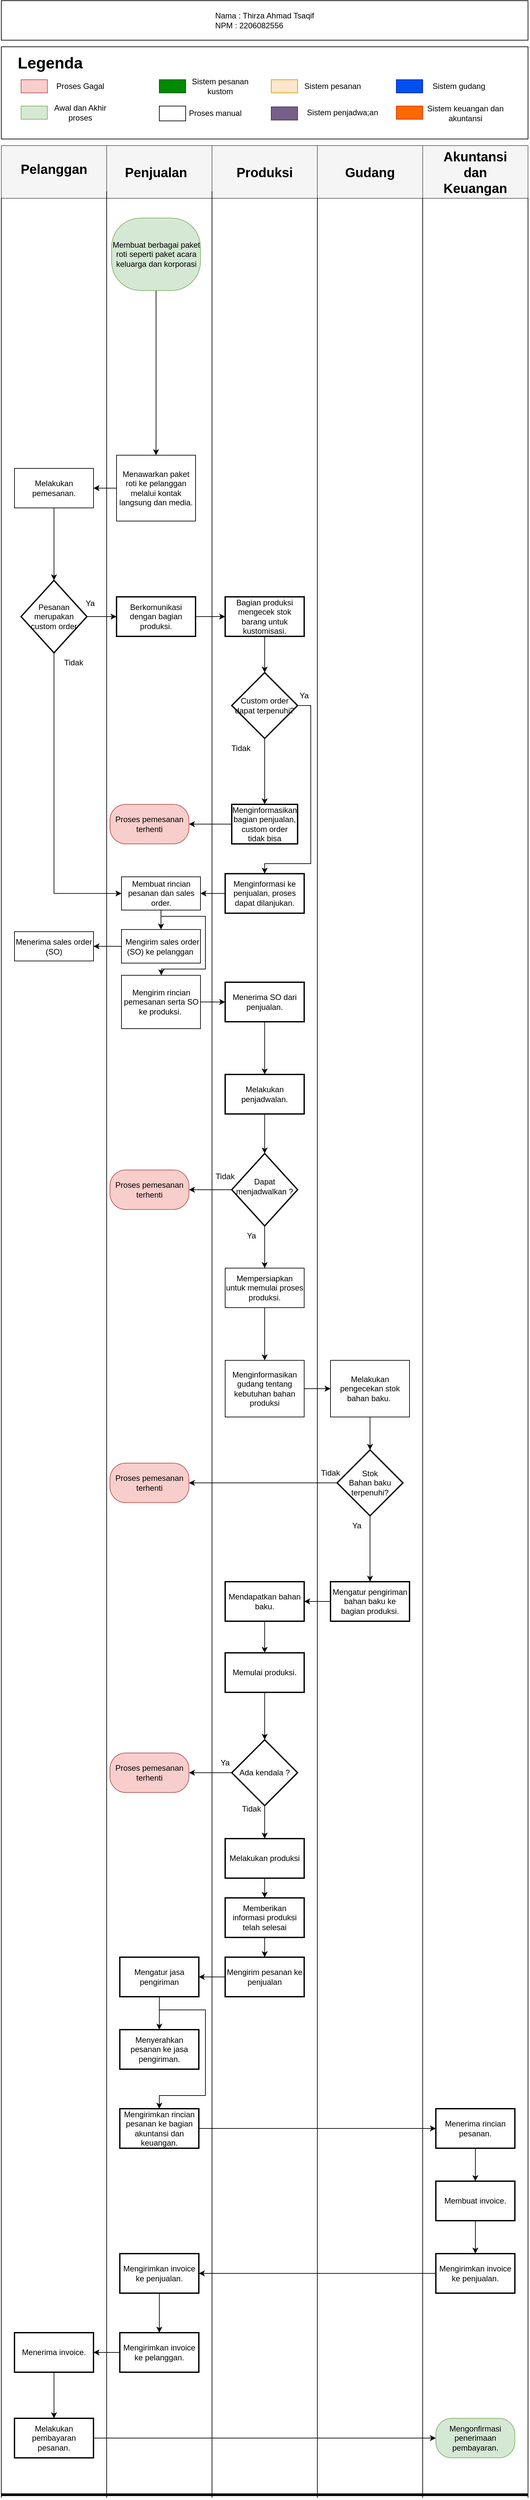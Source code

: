 <mxfile version="23.1.4" type="github">
  <diagram name="Page-1" id="GLsYwR4bpoCbrgy6YhnN">
    <mxGraphModel dx="880" dy="1603" grid="1" gridSize="10" guides="1" tooltips="1" connect="1" arrows="1" fold="1" page="1" pageScale="1" pageWidth="827" pageHeight="1169" math="0" shadow="0">
      <root>
        <mxCell id="0" />
        <mxCell id="1" parent="0" />
        <mxCell id="YVFMAMZDy8oQ01eAMkrq-2" value="" style="shape=table;startSize=0;container=1;collapsible=0;childLayout=tableLayout;fontSize=16;movable=1;resizable=1;rotatable=1;deletable=1;editable=1;locked=0;connectable=1;fillColor=#f5f5f5;strokeColor=#666666;fontColor=#333333;" parent="1" vertex="1">
          <mxGeometry x="20" y="50" width="800" height="80" as="geometry" />
        </mxCell>
        <mxCell id="YVFMAMZDy8oQ01eAMkrq-3" value="" style="shape=tableRow;horizontal=0;startSize=0;swimlaneHead=0;swimlaneBody=0;strokeColor=inherit;top=0;left=0;bottom=0;right=0;collapsible=0;dropTarget=0;fillColor=none;points=[[0,0.5],[1,0.5]];portConstraint=eastwest;fontSize=16;" parent="YVFMAMZDy8oQ01eAMkrq-2" vertex="1">
          <mxGeometry width="800" height="80" as="geometry" />
        </mxCell>
        <mxCell id="YVFMAMZDy8oQ01eAMkrq-4" value="" style="shape=partialRectangle;html=1;whiteSpace=wrap;connectable=0;strokeColor=inherit;overflow=hidden;fillColor=none;top=0;left=0;bottom=0;right=0;pointerEvents=1;fontSize=16;" parent="YVFMAMZDy8oQ01eAMkrq-3" vertex="1">
          <mxGeometry width="160" height="80" as="geometry">
            <mxRectangle width="160" height="80" as="alternateBounds" />
          </mxGeometry>
        </mxCell>
        <mxCell id="YVFMAMZDy8oQ01eAMkrq-5" value="" style="shape=partialRectangle;html=1;whiteSpace=wrap;connectable=0;strokeColor=inherit;overflow=hidden;fillColor=none;top=0;left=0;bottom=0;right=0;pointerEvents=1;fontSize=16;" parent="YVFMAMZDy8oQ01eAMkrq-3" vertex="1">
          <mxGeometry x="160" width="160" height="80" as="geometry">
            <mxRectangle width="160" height="80" as="alternateBounds" />
          </mxGeometry>
        </mxCell>
        <mxCell id="YVFMAMZDy8oQ01eAMkrq-6" value="" style="shape=partialRectangle;html=1;whiteSpace=wrap;connectable=0;strokeColor=inherit;overflow=hidden;fillColor=none;top=0;left=0;bottom=0;right=0;pointerEvents=1;fontSize=16;" parent="YVFMAMZDy8oQ01eAMkrq-3" vertex="1">
          <mxGeometry x="320" width="160" height="80" as="geometry">
            <mxRectangle width="160" height="80" as="alternateBounds" />
          </mxGeometry>
        </mxCell>
        <mxCell id="YVFMAMZDy8oQ01eAMkrq-19" style="shape=partialRectangle;html=1;whiteSpace=wrap;connectable=0;strokeColor=inherit;overflow=hidden;fillColor=none;top=0;left=0;bottom=0;right=0;pointerEvents=1;fontSize=16;" parent="YVFMAMZDy8oQ01eAMkrq-3" vertex="1">
          <mxGeometry x="480" width="160" height="80" as="geometry">
            <mxRectangle width="160" height="80" as="alternateBounds" />
          </mxGeometry>
        </mxCell>
        <mxCell id="YVFMAMZDy8oQ01eAMkrq-28" style="shape=partialRectangle;html=1;whiteSpace=wrap;connectable=0;strokeColor=inherit;overflow=hidden;fillColor=none;top=0;left=0;bottom=0;right=0;pointerEvents=1;fontSize=16;" parent="YVFMAMZDy8oQ01eAMkrq-3" vertex="1">
          <mxGeometry x="640" width="160" height="80" as="geometry">
            <mxRectangle width="160" height="80" as="alternateBounds" />
          </mxGeometry>
        </mxCell>
        <mxCell id="YVFMAMZDy8oQ01eAMkrq-30" value="" style="shape=partialRectangle;whiteSpace=wrap;html=1;bottom=0;top=0;fillColor=none;movable=1;resizable=1;rotatable=1;deletable=1;editable=1;locked=0;connectable=1;" parent="1" vertex="1">
          <mxGeometry x="20" y="130" width="160" height="3490" as="geometry" />
        </mxCell>
        <mxCell id="YVFMAMZDy8oQ01eAMkrq-31" value="" style="shape=partialRectangle;whiteSpace=wrap;html=1;bottom=0;top=0;fillColor=none;movable=1;resizable=1;rotatable=1;deletable=1;editable=1;locked=0;connectable=1;" parent="1" vertex="1">
          <mxGeometry x="180" y="120" width="160" height="3500" as="geometry" />
        </mxCell>
        <mxCell id="YVFMAMZDy8oQ01eAMkrq-33" value="" style="shape=partialRectangle;whiteSpace=wrap;html=1;bottom=0;top=0;fillColor=none;movable=1;resizable=1;rotatable=1;deletable=1;editable=1;locked=0;connectable=1;" parent="1" vertex="1">
          <mxGeometry x="500" y="130" width="160" height="3490" as="geometry" />
        </mxCell>
        <mxCell id="YVFMAMZDy8oQ01eAMkrq-34" value="" style="shape=partialRectangle;whiteSpace=wrap;html=1;bottom=0;top=0;fillColor=none;movable=1;resizable=1;rotatable=1;deletable=1;editable=1;locked=0;connectable=1;" parent="1" vertex="1">
          <mxGeometry x="660" y="130" width="160" height="3490" as="geometry" />
        </mxCell>
        <mxCell id="YVFMAMZDy8oQ01eAMkrq-35" value="Pelanggan" style="text;html=1;strokeColor=none;fillColor=none;align=center;verticalAlign=middle;whiteSpace=wrap;rounded=0;fontStyle=1;fontSize=20;" parent="1" vertex="1">
          <mxGeometry x="70" y="70" width="60" height="30" as="geometry" />
        </mxCell>
        <mxCell id="YVFMAMZDy8oQ01eAMkrq-36" value="Penjualan" style="text;html=1;strokeColor=none;fillColor=none;align=center;verticalAlign=middle;whiteSpace=wrap;rounded=0;fontStyle=1;fontSize=20;" parent="1" vertex="1">
          <mxGeometry x="225" y="75" width="60" height="30" as="geometry" />
        </mxCell>
        <mxCell id="YVFMAMZDy8oQ01eAMkrq-37" value="Produksi" style="text;html=1;strokeColor=none;fillColor=none;align=center;verticalAlign=middle;whiteSpace=wrap;rounded=0;fontStyle=1;fontSize=20;" parent="1" vertex="1">
          <mxGeometry x="390" y="75" width="60" height="30" as="geometry" />
        </mxCell>
        <mxCell id="YVFMAMZDy8oQ01eAMkrq-38" value="Gudang" style="text;html=1;strokeColor=none;fillColor=none;align=center;verticalAlign=middle;whiteSpace=wrap;rounded=0;fontStyle=1;fontSize=20;" parent="1" vertex="1">
          <mxGeometry x="550" y="75" width="60" height="30" as="geometry" />
        </mxCell>
        <mxCell id="YVFMAMZDy8oQ01eAMkrq-39" value="&lt;font style=&quot;font-size: 20px;&quot;&gt;Akuntansi dan Keuangan&lt;/font&gt;" style="text;html=1;strokeColor=none;fillColor=none;align=center;verticalAlign=middle;whiteSpace=wrap;rounded=0;fontStyle=1" parent="1" vertex="1">
          <mxGeometry x="710" y="75" width="60" height="30" as="geometry" />
        </mxCell>
        <mxCell id="YVFMAMZDy8oQ01eAMkrq-42" value="" style="edgeStyle=orthogonalEdgeStyle;rounded=0;orthogonalLoop=1;jettySize=auto;html=1;" parent="1" source="YVFMAMZDy8oQ01eAMkrq-40" target="YVFMAMZDy8oQ01eAMkrq-41" edge="1">
          <mxGeometry relative="1" as="geometry" />
        </mxCell>
        <mxCell id="YVFMAMZDy8oQ01eAMkrq-40" value="Membuat berbagai paket roti seperti paket acara keluarga dan korporasi" style="rounded=1;whiteSpace=wrap;html=1;arcSize=40;fillColor=#d5e8d4;strokeColor=#82b366;" parent="1" vertex="1">
          <mxGeometry x="187.5" y="160" width="135" height="110" as="geometry" />
        </mxCell>
        <mxCell id="pDV7DR5qkf-NcJDgmdp5-5" style="edgeStyle=orthogonalEdgeStyle;rounded=0;orthogonalLoop=1;jettySize=auto;html=1;entryX=1;entryY=0.5;entryDx=0;entryDy=0;" parent="1" source="YVFMAMZDy8oQ01eAMkrq-41" target="YVFMAMZDy8oQ01eAMkrq-151" edge="1">
          <mxGeometry relative="1" as="geometry" />
        </mxCell>
        <mxCell id="YVFMAMZDy8oQ01eAMkrq-41" value="Menawarkan paket roti ke pelanggan melalui kontak langsung dan media." style="rounded=0;whiteSpace=wrap;html=1;" parent="1" vertex="1">
          <mxGeometry x="195" y="520" width="120" height="100" as="geometry" />
        </mxCell>
        <mxCell id="YVFMAMZDy8oQ01eAMkrq-158" style="edgeStyle=orthogonalEdgeStyle;rounded=0;orthogonalLoop=1;jettySize=auto;html=1;entryX=0;entryY=0.5;entryDx=0;entryDy=0;" parent="1" source="YVFMAMZDy8oQ01eAMkrq-46" target="YVFMAMZDy8oQ01eAMkrq-48" edge="1">
          <mxGeometry relative="1" as="geometry" />
        </mxCell>
        <mxCell id="pDV7DR5qkf-NcJDgmdp5-12" style="edgeStyle=orthogonalEdgeStyle;rounded=0;orthogonalLoop=1;jettySize=auto;html=1;entryX=0;entryY=0.5;entryDx=0;entryDy=0;" parent="1" source="YVFMAMZDy8oQ01eAMkrq-46" target="pDV7DR5qkf-NcJDgmdp5-11" edge="1">
          <mxGeometry relative="1" as="geometry">
            <Array as="points">
              <mxPoint x="100" y="1185" />
            </Array>
          </mxGeometry>
        </mxCell>
        <mxCell id="YVFMAMZDy8oQ01eAMkrq-46" value="Pesanan merupakan custom order" style="strokeWidth=2;html=1;shape=mxgraph.flowchart.decision;whiteSpace=wrap;gradientDirection=west;" parent="1" vertex="1">
          <mxGeometry x="50" y="710" width="100" height="110" as="geometry" />
        </mxCell>
        <mxCell id="YVFMAMZDy8oQ01eAMkrq-55" style="edgeStyle=orthogonalEdgeStyle;rounded=0;orthogonalLoop=1;jettySize=auto;html=1;" parent="1" source="YVFMAMZDy8oQ01eAMkrq-48" target="YVFMAMZDy8oQ01eAMkrq-53" edge="1">
          <mxGeometry relative="1" as="geometry" />
        </mxCell>
        <mxCell id="YVFMAMZDy8oQ01eAMkrq-48" value="Berkomunikasi dengan bagian produksi." style="whiteSpace=wrap;html=1;strokeWidth=2;" parent="1" vertex="1">
          <mxGeometry x="195" y="735" width="120" height="60" as="geometry" />
        </mxCell>
        <mxCell id="YVFMAMZDy8oQ01eAMkrq-50" value="Ya" style="text;html=1;strokeColor=none;fillColor=none;align=center;verticalAlign=middle;whiteSpace=wrap;rounded=0;" parent="1" vertex="1">
          <mxGeometry x="125" y="730" width="60" height="30" as="geometry" />
        </mxCell>
        <mxCell id="YVFMAMZDy8oQ01eAMkrq-51" value="Tidak" style="text;html=1;strokeColor=none;fillColor=none;align=center;verticalAlign=middle;whiteSpace=wrap;rounded=0;" parent="1" vertex="1">
          <mxGeometry x="100" y="820" width="60" height="30" as="geometry" />
        </mxCell>
        <mxCell id="YVFMAMZDy8oQ01eAMkrq-58" value="" style="edgeStyle=orthogonalEdgeStyle;rounded=0;orthogonalLoop=1;jettySize=auto;html=1;" parent="1" source="YVFMAMZDy8oQ01eAMkrq-53" target="YVFMAMZDy8oQ01eAMkrq-57" edge="1">
          <mxGeometry relative="1" as="geometry" />
        </mxCell>
        <mxCell id="YVFMAMZDy8oQ01eAMkrq-53" value="Bagian produksi mengecek stok barang untuk kustomisasi." style="whiteSpace=wrap;html=1;strokeWidth=2;" parent="1" vertex="1">
          <mxGeometry x="360" y="735" width="120" height="60" as="geometry" />
        </mxCell>
        <mxCell id="YVFMAMZDy8oQ01eAMkrq-56" style="edgeStyle=orthogonalEdgeStyle;rounded=0;orthogonalLoop=1;jettySize=auto;html=1;exitX=0.5;exitY=1;exitDx=0;exitDy=0;" parent="1" source="YVFMAMZDy8oQ01eAMkrq-53" target="YVFMAMZDy8oQ01eAMkrq-53" edge="1">
          <mxGeometry relative="1" as="geometry" />
        </mxCell>
        <mxCell id="YVFMAMZDy8oQ01eAMkrq-65" value="" style="edgeStyle=orthogonalEdgeStyle;rounded=0;orthogonalLoop=1;jettySize=auto;html=1;" parent="1" source="YVFMAMZDy8oQ01eAMkrq-57" target="YVFMAMZDy8oQ01eAMkrq-64" edge="1">
          <mxGeometry relative="1" as="geometry" />
        </mxCell>
        <mxCell id="YVFMAMZDy8oQ01eAMkrq-71" style="edgeStyle=orthogonalEdgeStyle;rounded=0;orthogonalLoop=1;jettySize=auto;html=1;entryX=0.5;entryY=0;entryDx=0;entryDy=0;" parent="1" source="YVFMAMZDy8oQ01eAMkrq-57" target="YVFMAMZDy8oQ01eAMkrq-70" edge="1">
          <mxGeometry relative="1" as="geometry">
            <Array as="points">
              <mxPoint x="490" y="900" />
              <mxPoint x="490" y="1140" />
              <mxPoint x="420" y="1140" />
            </Array>
          </mxGeometry>
        </mxCell>
        <mxCell id="YVFMAMZDy8oQ01eAMkrq-57" value="Custom order dapat terpenuhi?" style="strokeWidth=2;html=1;shape=mxgraph.flowchart.decision;whiteSpace=wrap;" parent="1" vertex="1">
          <mxGeometry x="370" y="850" width="100" height="100" as="geometry" />
        </mxCell>
        <mxCell id="YVFMAMZDy8oQ01eAMkrq-61" value="Tidak" style="text;html=1;strokeColor=none;fillColor=none;align=center;verticalAlign=middle;whiteSpace=wrap;rounded=0;" parent="1" vertex="1">
          <mxGeometry x="354" y="950" width="60" height="30" as="geometry" />
        </mxCell>
        <mxCell id="YVFMAMZDy8oQ01eAMkrq-62" value="Proses pemesanan terhenti" style="rounded=1;whiteSpace=wrap;html=1;arcSize=40;fillColor=#f8cecc;strokeColor=#b85450;" parent="1" vertex="1">
          <mxGeometry x="185" y="1050" width="120" height="60" as="geometry" />
        </mxCell>
        <mxCell id="YVFMAMZDy8oQ01eAMkrq-66" value="" style="edgeStyle=orthogonalEdgeStyle;rounded=0;orthogonalLoop=1;jettySize=auto;html=1;" parent="1" source="YVFMAMZDy8oQ01eAMkrq-64" target="YVFMAMZDy8oQ01eAMkrq-62" edge="1">
          <mxGeometry relative="1" as="geometry" />
        </mxCell>
        <mxCell id="YVFMAMZDy8oQ01eAMkrq-64" value="Menginformasikan bagian penjualan, custom order tidak bisa" style="whiteSpace=wrap;html=1;strokeWidth=2;" parent="1" vertex="1">
          <mxGeometry x="370" y="1050" width="100" height="60" as="geometry" />
        </mxCell>
        <mxCell id="pDV7DR5qkf-NcJDgmdp5-15" style="edgeStyle=orthogonalEdgeStyle;rounded=0;orthogonalLoop=1;jettySize=auto;html=1;entryX=1;entryY=0.5;entryDx=0;entryDy=0;" parent="1" source="YVFMAMZDy8oQ01eAMkrq-70" target="pDV7DR5qkf-NcJDgmdp5-11" edge="1">
          <mxGeometry relative="1" as="geometry" />
        </mxCell>
        <mxCell id="YVFMAMZDy8oQ01eAMkrq-70" value="Menginformasi ke penjualan, proses dapat dilanjukan." style="whiteSpace=wrap;html=1;strokeWidth=2;" parent="1" vertex="1">
          <mxGeometry x="360" y="1155.25" width="120" height="60" as="geometry" />
        </mxCell>
        <mxCell id="YVFMAMZDy8oQ01eAMkrq-72" value="Ya" style="text;html=1;strokeColor=none;fillColor=none;align=center;verticalAlign=middle;whiteSpace=wrap;rounded=0;" parent="1" vertex="1">
          <mxGeometry x="450" y="870" width="60" height="30" as="geometry" />
        </mxCell>
        <mxCell id="pDV7DR5qkf-NcJDgmdp5-21" style="edgeStyle=orthogonalEdgeStyle;rounded=0;orthogonalLoop=1;jettySize=auto;html=1;entryX=1;entryY=0.5;entryDx=0;entryDy=0;" parent="1" source="YVFMAMZDy8oQ01eAMkrq-73" target="pDV7DR5qkf-NcJDgmdp5-20" edge="1">
          <mxGeometry relative="1" as="geometry" />
        </mxCell>
        <mxCell id="YVFMAMZDy8oQ01eAMkrq-73" value="&amp;nbsp;Mengirim sales order (SO) ke pelanggan&amp;nbsp;" style="rounded=0;whiteSpace=wrap;html=1;" parent="1" vertex="1">
          <mxGeometry x="202.5" y="1240" width="120" height="51" as="geometry" />
        </mxCell>
        <mxCell id="YVFMAMZDy8oQ01eAMkrq-89" value="" style="edgeStyle=orthogonalEdgeStyle;rounded=0;orthogonalLoop=1;jettySize=auto;html=1;" parent="1" source="YVFMAMZDy8oQ01eAMkrq-86" target="YVFMAMZDy8oQ01eAMkrq-88" edge="1">
          <mxGeometry relative="1" as="geometry" />
        </mxCell>
        <mxCell id="YVFMAMZDy8oQ01eAMkrq-86" value="Menerima SO dari penjualan." style="whiteSpace=wrap;html=1;strokeWidth=2;" parent="1" vertex="1">
          <mxGeometry x="360" y="1320" width="120" height="60" as="geometry" />
        </mxCell>
        <mxCell id="YVFMAMZDy8oQ01eAMkrq-91" value="" style="edgeStyle=orthogonalEdgeStyle;rounded=0;orthogonalLoop=1;jettySize=auto;html=1;" parent="1" source="YVFMAMZDy8oQ01eAMkrq-88" target="YVFMAMZDy8oQ01eAMkrq-90" edge="1">
          <mxGeometry relative="1" as="geometry" />
        </mxCell>
        <mxCell id="YVFMAMZDy8oQ01eAMkrq-88" value="Melakukan penjadwalan." style="whiteSpace=wrap;html=1;strokeWidth=2;" parent="1" vertex="1">
          <mxGeometry x="360" y="1460" width="120" height="60" as="geometry" />
        </mxCell>
        <mxCell id="YVFMAMZDy8oQ01eAMkrq-94" value="" style="edgeStyle=orthogonalEdgeStyle;rounded=0;orthogonalLoop=1;jettySize=auto;html=1;" parent="1" source="YVFMAMZDy8oQ01eAMkrq-90" target="YVFMAMZDy8oQ01eAMkrq-93" edge="1">
          <mxGeometry relative="1" as="geometry" />
        </mxCell>
        <mxCell id="YVFMAMZDy8oQ01eAMkrq-97" value="" style="edgeStyle=orthogonalEdgeStyle;rounded=0;orthogonalLoop=1;jettySize=auto;html=1;" parent="1" source="YVFMAMZDy8oQ01eAMkrq-90" target="YVFMAMZDy8oQ01eAMkrq-96" edge="1">
          <mxGeometry relative="1" as="geometry" />
        </mxCell>
        <mxCell id="YVFMAMZDy8oQ01eAMkrq-90" value="Dapat menjadwalkan ?" style="strokeWidth=2;html=1;shape=mxgraph.flowchart.decision;whiteSpace=wrap;spacingBottom=11;" parent="1" vertex="1">
          <mxGeometry x="370" y="1580" width="100" height="110" as="geometry" />
        </mxCell>
        <mxCell id="YVFMAMZDy8oQ01eAMkrq-93" value="Proses pemesanan terhenti" style="rounded=1;whiteSpace=wrap;html=1;arcSize=40;fillColor=#f8cecc;strokeColor=#b85450;" parent="1" vertex="1">
          <mxGeometry x="185" y="1605" width="120" height="60" as="geometry" />
        </mxCell>
        <mxCell id="YVFMAMZDy8oQ01eAMkrq-95" value="Tidak" style="text;html=1;strokeColor=none;fillColor=none;align=center;verticalAlign=middle;whiteSpace=wrap;rounded=0;" parent="1" vertex="1">
          <mxGeometry x="330" y="1600" width="60" height="30" as="geometry" />
        </mxCell>
        <mxCell id="YVFMAMZDy8oQ01eAMkrq-101" value="" style="edgeStyle=orthogonalEdgeStyle;rounded=0;orthogonalLoop=1;jettySize=auto;html=1;" parent="1" source="YVFMAMZDy8oQ01eAMkrq-96" target="YVFMAMZDy8oQ01eAMkrq-100" edge="1">
          <mxGeometry relative="1" as="geometry" />
        </mxCell>
        <mxCell id="YVFMAMZDy8oQ01eAMkrq-96" value="Mempersiapkan untuk memulai proses produksi." style="rounded=0;whiteSpace=wrap;html=1;" parent="1" vertex="1">
          <mxGeometry x="360" y="1754" width="120" height="60" as="geometry" />
        </mxCell>
        <mxCell id="YVFMAMZDy8oQ01eAMkrq-98" value="Ya" style="text;html=1;strokeColor=none;fillColor=none;align=center;verticalAlign=middle;whiteSpace=wrap;rounded=0;" parent="1" vertex="1">
          <mxGeometry x="370" y="1690" width="60" height="30" as="geometry" />
        </mxCell>
        <mxCell id="YVFMAMZDy8oQ01eAMkrq-105" value="" style="edgeStyle=orthogonalEdgeStyle;rounded=0;orthogonalLoop=1;jettySize=auto;html=1;" parent="1" source="YVFMAMZDy8oQ01eAMkrq-100" target="YVFMAMZDy8oQ01eAMkrq-102" edge="1">
          <mxGeometry relative="1" as="geometry" />
        </mxCell>
        <mxCell id="YVFMAMZDy8oQ01eAMkrq-100" value="Menginformasikan gudang tentang kebutuhan bahan produksi" style="rounded=0;whiteSpace=wrap;html=1;" parent="1" vertex="1">
          <mxGeometry x="360" y="1894" width="120" height="86" as="geometry" />
        </mxCell>
        <mxCell id="YVFMAMZDy8oQ01eAMkrq-104" value="" style="edgeStyle=orthogonalEdgeStyle;rounded=0;orthogonalLoop=1;jettySize=auto;html=1;" parent="1" source="YVFMAMZDy8oQ01eAMkrq-102" target="YVFMAMZDy8oQ01eAMkrq-103" edge="1">
          <mxGeometry relative="1" as="geometry" />
        </mxCell>
        <mxCell id="YVFMAMZDy8oQ01eAMkrq-102" value="Melakukan pengecekan stok bahan baku.&amp;nbsp;" style="rounded=0;whiteSpace=wrap;html=1;" parent="1" vertex="1">
          <mxGeometry x="520" y="1894" width="120" height="86" as="geometry" />
        </mxCell>
        <mxCell id="YVFMAMZDy8oQ01eAMkrq-107" style="edgeStyle=orthogonalEdgeStyle;rounded=0;orthogonalLoop=1;jettySize=auto;html=1;" parent="1" source="YVFMAMZDy8oQ01eAMkrq-103" target="YVFMAMZDy8oQ01eAMkrq-106" edge="1">
          <mxGeometry relative="1" as="geometry" />
        </mxCell>
        <mxCell id="YVFMAMZDy8oQ01eAMkrq-111" value="" style="edgeStyle=orthogonalEdgeStyle;rounded=0;orthogonalLoop=1;jettySize=auto;html=1;" parent="1" source="YVFMAMZDy8oQ01eAMkrq-103" target="YVFMAMZDy8oQ01eAMkrq-110" edge="1">
          <mxGeometry relative="1" as="geometry" />
        </mxCell>
        <mxCell id="YVFMAMZDy8oQ01eAMkrq-103" value="Stok &lt;br&gt;Bahan baku terpenuhi?" style="strokeWidth=2;html=1;shape=mxgraph.flowchart.decision;whiteSpace=wrap;" parent="1" vertex="1">
          <mxGeometry x="530" y="2030" width="100" height="100" as="geometry" />
        </mxCell>
        <mxCell id="YVFMAMZDy8oQ01eAMkrq-106" value="Proses pemesanan terhenti" style="rounded=1;whiteSpace=wrap;html=1;arcSize=40;fillColor=#f8cecc;strokeColor=#b85450;" parent="1" vertex="1">
          <mxGeometry x="185" y="2050" width="120" height="60" as="geometry" />
        </mxCell>
        <mxCell id="YVFMAMZDy8oQ01eAMkrq-108" value="Tidak" style="text;html=1;strokeColor=none;fillColor=none;align=center;verticalAlign=middle;whiteSpace=wrap;rounded=0;" parent="1" vertex="1">
          <mxGeometry x="490" y="2050" width="60" height="30" as="geometry" />
        </mxCell>
        <mxCell id="YVFMAMZDy8oQ01eAMkrq-113" value="" style="edgeStyle=orthogonalEdgeStyle;rounded=0;orthogonalLoop=1;jettySize=auto;html=1;" parent="1" source="YVFMAMZDy8oQ01eAMkrq-110" target="YVFMAMZDy8oQ01eAMkrq-112" edge="1">
          <mxGeometry relative="1" as="geometry" />
        </mxCell>
        <mxCell id="YVFMAMZDy8oQ01eAMkrq-110" value="Mengatur pengiriman bahan baku ke bagian produksi." style="whiteSpace=wrap;html=1;strokeWidth=2;" parent="1" vertex="1">
          <mxGeometry x="520" y="2230" width="120" height="60" as="geometry" />
        </mxCell>
        <mxCell id="YVFMAMZDy8oQ01eAMkrq-115" value="" style="edgeStyle=orthogonalEdgeStyle;rounded=0;orthogonalLoop=1;jettySize=auto;html=1;" parent="1" source="YVFMAMZDy8oQ01eAMkrq-112" target="YVFMAMZDy8oQ01eAMkrq-114" edge="1">
          <mxGeometry relative="1" as="geometry" />
        </mxCell>
        <mxCell id="YVFMAMZDy8oQ01eAMkrq-112" value="Mendapatkan bahan baku." style="whiteSpace=wrap;html=1;strokeWidth=2;" parent="1" vertex="1">
          <mxGeometry x="360" y="2230" width="120" height="60" as="geometry" />
        </mxCell>
        <mxCell id="YVFMAMZDy8oQ01eAMkrq-117" value="" style="edgeStyle=orthogonalEdgeStyle;rounded=0;orthogonalLoop=1;jettySize=auto;html=1;" parent="1" source="YVFMAMZDy8oQ01eAMkrq-114" target="YVFMAMZDy8oQ01eAMkrq-116" edge="1">
          <mxGeometry relative="1" as="geometry" />
        </mxCell>
        <mxCell id="YVFMAMZDy8oQ01eAMkrq-114" value="Memulai produksi." style="whiteSpace=wrap;html=1;strokeWidth=2;" parent="1" vertex="1">
          <mxGeometry x="360" y="2338" width="120" height="60" as="geometry" />
        </mxCell>
        <mxCell id="YVFMAMZDy8oQ01eAMkrq-119" style="edgeStyle=orthogonalEdgeStyle;rounded=0;orthogonalLoop=1;jettySize=auto;html=1;entryX=1;entryY=0.5;entryDx=0;entryDy=0;" parent="1" source="YVFMAMZDy8oQ01eAMkrq-116" target="YVFMAMZDy8oQ01eAMkrq-118" edge="1">
          <mxGeometry relative="1" as="geometry" />
        </mxCell>
        <mxCell id="YVFMAMZDy8oQ01eAMkrq-122" value="" style="edgeStyle=orthogonalEdgeStyle;rounded=0;orthogonalLoop=1;jettySize=auto;html=1;" parent="1" source="YVFMAMZDy8oQ01eAMkrq-116" target="YVFMAMZDy8oQ01eAMkrq-121" edge="1">
          <mxGeometry relative="1" as="geometry" />
        </mxCell>
        <mxCell id="YVFMAMZDy8oQ01eAMkrq-116" value="Ada kendala ?" style="strokeWidth=2;html=1;shape=mxgraph.flowchart.decision;whiteSpace=wrap;" parent="1" vertex="1">
          <mxGeometry x="370" y="2470" width="100" height="100" as="geometry" />
        </mxCell>
        <mxCell id="YVFMAMZDy8oQ01eAMkrq-118" value="Proses pemesanan terhenti" style="rounded=1;whiteSpace=wrap;html=1;arcSize=40;fillColor=#f8cecc;strokeColor=#b85450;" parent="1" vertex="1">
          <mxGeometry x="185" y="2490" width="120" height="60" as="geometry" />
        </mxCell>
        <mxCell id="YVFMAMZDy8oQ01eAMkrq-120" value="Ya" style="text;html=1;strokeColor=none;fillColor=none;align=center;verticalAlign=middle;whiteSpace=wrap;rounded=0;" parent="1" vertex="1">
          <mxGeometry x="330" y="2490" width="60" height="30" as="geometry" />
        </mxCell>
        <mxCell id="YVFMAMZDy8oQ01eAMkrq-124" value="" style="edgeStyle=orthogonalEdgeStyle;rounded=0;orthogonalLoop=1;jettySize=auto;html=1;" parent="1" source="YVFMAMZDy8oQ01eAMkrq-121" target="YVFMAMZDy8oQ01eAMkrq-123" edge="1">
          <mxGeometry relative="1" as="geometry" />
        </mxCell>
        <mxCell id="YVFMAMZDy8oQ01eAMkrq-121" value="Melakukan produksi" style="whiteSpace=wrap;html=1;strokeWidth=2;" parent="1" vertex="1">
          <mxGeometry x="360" y="2620" width="120" height="60" as="geometry" />
        </mxCell>
        <mxCell id="pDV7DR5qkf-NcJDgmdp5-23" style="edgeStyle=orthogonalEdgeStyle;rounded=0;orthogonalLoop=1;jettySize=auto;html=1;entryX=0.5;entryY=0;entryDx=0;entryDy=0;" parent="1" source="YVFMAMZDy8oQ01eAMkrq-123" target="pDV7DR5qkf-NcJDgmdp5-22" edge="1">
          <mxGeometry relative="1" as="geometry" />
        </mxCell>
        <mxCell id="YVFMAMZDy8oQ01eAMkrq-123" value="Memberikan informasi produksi telah selesai" style="whiteSpace=wrap;html=1;strokeWidth=2;" parent="1" vertex="1">
          <mxGeometry x="360" y="2710" width="120" height="60" as="geometry" />
        </mxCell>
        <mxCell id="YVFMAMZDy8oQ01eAMkrq-130" value="" style="edgeStyle=orthogonalEdgeStyle;rounded=0;orthogonalLoop=1;jettySize=auto;html=1;" parent="1" source="YVFMAMZDy8oQ01eAMkrq-127" target="YVFMAMZDy8oQ01eAMkrq-129" edge="1">
          <mxGeometry relative="1" as="geometry" />
        </mxCell>
        <mxCell id="YVFMAMZDy8oQ01eAMkrq-133" style="edgeStyle=orthogonalEdgeStyle;rounded=0;orthogonalLoop=1;jettySize=auto;html=1;entryX=0.5;entryY=0;entryDx=0;entryDy=0;" parent="1" source="YVFMAMZDy8oQ01eAMkrq-127" target="YVFMAMZDy8oQ01eAMkrq-132" edge="1">
          <mxGeometry relative="1" as="geometry">
            <Array as="points">
              <mxPoint x="260" y="2880" />
              <mxPoint x="330" y="2880" />
              <mxPoint x="330" y="3010" />
              <mxPoint x="260" y="3010" />
            </Array>
          </mxGeometry>
        </mxCell>
        <mxCell id="YVFMAMZDy8oQ01eAMkrq-127" value="Mengatur jasa pengiriman" style="whiteSpace=wrap;html=1;strokeWidth=2;" parent="1" vertex="1">
          <mxGeometry x="200" y="2800" width="120" height="60" as="geometry" />
        </mxCell>
        <mxCell id="YVFMAMZDy8oQ01eAMkrq-129" value="Menyerahkan pesanan ke jasa pengiriman." style="whiteSpace=wrap;html=1;strokeWidth=2;" parent="1" vertex="1">
          <mxGeometry x="200" y="2910" width="120" height="60" as="geometry" />
        </mxCell>
        <mxCell id="YVFMAMZDy8oQ01eAMkrq-135" style="edgeStyle=orthogonalEdgeStyle;rounded=0;orthogonalLoop=1;jettySize=auto;html=1;entryX=0;entryY=0.5;entryDx=0;entryDy=0;" parent="1" source="YVFMAMZDy8oQ01eAMkrq-132" target="YVFMAMZDy8oQ01eAMkrq-134" edge="1">
          <mxGeometry relative="1" as="geometry" />
        </mxCell>
        <mxCell id="YVFMAMZDy8oQ01eAMkrq-132" value="Mengirimkan rincian pesanan ke bagian akuntansi dan keuangan." style="whiteSpace=wrap;html=1;strokeWidth=2;" parent="1" vertex="1">
          <mxGeometry x="200" y="3030" width="120" height="60" as="geometry" />
        </mxCell>
        <mxCell id="YVFMAMZDy8oQ01eAMkrq-137" value="" style="edgeStyle=orthogonalEdgeStyle;rounded=0;orthogonalLoop=1;jettySize=auto;html=1;" parent="1" source="YVFMAMZDy8oQ01eAMkrq-134" target="YVFMAMZDy8oQ01eAMkrq-136" edge="1">
          <mxGeometry relative="1" as="geometry" />
        </mxCell>
        <mxCell id="YVFMAMZDy8oQ01eAMkrq-134" value="Menerima rincian pesanan." style="whiteSpace=wrap;html=1;strokeWidth=2;" parent="1" vertex="1">
          <mxGeometry x="680" y="3030" width="120" height="60" as="geometry" />
        </mxCell>
        <mxCell id="YVFMAMZDy8oQ01eAMkrq-139" value="" style="edgeStyle=orthogonalEdgeStyle;rounded=0;orthogonalLoop=1;jettySize=auto;html=1;" parent="1" source="YVFMAMZDy8oQ01eAMkrq-136" target="YVFMAMZDy8oQ01eAMkrq-138" edge="1">
          <mxGeometry relative="1" as="geometry" />
        </mxCell>
        <mxCell id="YVFMAMZDy8oQ01eAMkrq-136" value="Membuat invoice." style="whiteSpace=wrap;html=1;strokeWidth=2;" parent="1" vertex="1">
          <mxGeometry x="680" y="3140" width="120" height="60" as="geometry" />
        </mxCell>
        <mxCell id="YVFMAMZDy8oQ01eAMkrq-141" style="edgeStyle=orthogonalEdgeStyle;rounded=0;orthogonalLoop=1;jettySize=auto;html=1;entryX=1;entryY=0.5;entryDx=0;entryDy=0;" parent="1" source="YVFMAMZDy8oQ01eAMkrq-138" target="YVFMAMZDy8oQ01eAMkrq-140" edge="1">
          <mxGeometry relative="1" as="geometry" />
        </mxCell>
        <mxCell id="YVFMAMZDy8oQ01eAMkrq-138" value="Mengirimkan invoice ke penjualan." style="whiteSpace=wrap;html=1;strokeWidth=2;" parent="1" vertex="1">
          <mxGeometry x="680" y="3250" width="120" height="60" as="geometry" />
        </mxCell>
        <mxCell id="YVFMAMZDy8oQ01eAMkrq-145" value="" style="edgeStyle=orthogonalEdgeStyle;rounded=0;orthogonalLoop=1;jettySize=auto;html=1;" parent="1" source="YVFMAMZDy8oQ01eAMkrq-140" target="YVFMAMZDy8oQ01eAMkrq-143" edge="1">
          <mxGeometry relative="1" as="geometry" />
        </mxCell>
        <mxCell id="YVFMAMZDy8oQ01eAMkrq-140" value="Mengirimkan invoice ke penjualan." style="whiteSpace=wrap;html=1;strokeWidth=2;" parent="1" vertex="1">
          <mxGeometry x="200" y="3250" width="120" height="60" as="geometry" />
        </mxCell>
        <mxCell id="YVFMAMZDy8oQ01eAMkrq-148" value="" style="edgeStyle=orthogonalEdgeStyle;rounded=0;orthogonalLoop=1;jettySize=auto;html=1;" parent="1" source="YVFMAMZDy8oQ01eAMkrq-142" target="YVFMAMZDy8oQ01eAMkrq-147" edge="1">
          <mxGeometry relative="1" as="geometry" />
        </mxCell>
        <mxCell id="YVFMAMZDy8oQ01eAMkrq-142" value="Menerima invoice." style="whiteSpace=wrap;html=1;strokeWidth=2;" parent="1" vertex="1">
          <mxGeometry x="40" y="3370" width="120" height="60" as="geometry" />
        </mxCell>
        <mxCell id="YVFMAMZDy8oQ01eAMkrq-146" style="edgeStyle=orthogonalEdgeStyle;rounded=0;orthogonalLoop=1;jettySize=auto;html=1;entryX=1;entryY=0.5;entryDx=0;entryDy=0;" parent="1" source="YVFMAMZDy8oQ01eAMkrq-143" target="YVFMAMZDy8oQ01eAMkrq-142" edge="1">
          <mxGeometry relative="1" as="geometry" />
        </mxCell>
        <mxCell id="YVFMAMZDy8oQ01eAMkrq-143" value="Mengirimkan invoice ke pelanggan." style="whiteSpace=wrap;html=1;strokeWidth=2;" parent="1" vertex="1">
          <mxGeometry x="200" y="3370" width="120" height="60" as="geometry" />
        </mxCell>
        <mxCell id="YVFMAMZDy8oQ01eAMkrq-150" style="edgeStyle=orthogonalEdgeStyle;rounded=0;orthogonalLoop=1;jettySize=auto;html=1;entryX=0;entryY=0.5;entryDx=0;entryDy=0;" parent="1" source="YVFMAMZDy8oQ01eAMkrq-147" target="YVFMAMZDy8oQ01eAMkrq-149" edge="1">
          <mxGeometry relative="1" as="geometry" />
        </mxCell>
        <mxCell id="YVFMAMZDy8oQ01eAMkrq-147" value="Melakukan pembayaran pesanan." style="whiteSpace=wrap;html=1;strokeWidth=2;" parent="1" vertex="1">
          <mxGeometry x="40" y="3500" width="120" height="60" as="geometry" />
        </mxCell>
        <mxCell id="YVFMAMZDy8oQ01eAMkrq-149" value="Mengonfirmasi penerimaan pembayaran." style="rounded=1;whiteSpace=wrap;html=1;arcSize=40;fillColor=#d5e8d4;strokeColor=#82b366;" parent="1" vertex="1">
          <mxGeometry x="680" y="3500" width="120" height="60" as="geometry" />
        </mxCell>
        <mxCell id="YVFMAMZDy8oQ01eAMkrq-151" value="Melakukan pemesanan." style="rounded=0;whiteSpace=wrap;html=1;" parent="1" vertex="1">
          <mxGeometry x="40" y="540" width="120" height="60" as="geometry" />
        </mxCell>
        <mxCell id="YVFMAMZDy8oQ01eAMkrq-153" value="" style="line;strokeWidth=4;html=1;perimeter=backbonePerimeter;points=[];outlineConnect=0;" parent="1" vertex="1">
          <mxGeometry x="20" y="3611" width="800" height="10" as="geometry" />
        </mxCell>
        <mxCell id="YVFMAMZDy8oQ01eAMkrq-156" style="edgeStyle=orthogonalEdgeStyle;rounded=0;orthogonalLoop=1;jettySize=auto;html=1;entryX=0.5;entryY=0;entryDx=0;entryDy=0;entryPerimeter=0;" parent="1" source="YVFMAMZDy8oQ01eAMkrq-151" target="YVFMAMZDy8oQ01eAMkrq-46" edge="1">
          <mxGeometry relative="1" as="geometry" />
        </mxCell>
        <mxCell id="jW1G6fnJ-B5Q4kqEfKqT-1" value="" style="rounded=0;whiteSpace=wrap;html=1;" parent="1" vertex="1">
          <mxGeometry x="20" y="-100" width="800" height="140" as="geometry" />
        </mxCell>
        <mxCell id="jW1G6fnJ-B5Q4kqEfKqT-2" value="&lt;h1&gt;Legenda&lt;/h1&gt;" style="text;html=1;strokeColor=none;fillColor=none;spacing=5;spacingTop=-20;whiteSpace=wrap;overflow=hidden;rounded=0;" parent="1" vertex="1">
          <mxGeometry x="40" y="-95" width="190" height="40" as="geometry" />
        </mxCell>
        <mxCell id="jW1G6fnJ-B5Q4kqEfKqT-3" value="Ya" style="text;html=1;strokeColor=none;fillColor=none;align=center;verticalAlign=middle;whiteSpace=wrap;rounded=0;" parent="1" vertex="1">
          <mxGeometry x="530" y="2130" width="60" height="30" as="geometry" />
        </mxCell>
        <mxCell id="jW1G6fnJ-B5Q4kqEfKqT-4" value="Tidak" style="text;html=1;strokeColor=none;fillColor=none;align=center;verticalAlign=middle;whiteSpace=wrap;rounded=0;" parent="1" vertex="1">
          <mxGeometry x="370" y="2560" width="60" height="30" as="geometry" />
        </mxCell>
        <mxCell id="jW1G6fnJ-B5Q4kqEfKqT-5" value="Proses Gagal" style="text;html=1;strokeColor=none;fillColor=none;align=center;verticalAlign=middle;whiteSpace=wrap;rounded=0;" parent="1" vertex="1">
          <mxGeometry x="100" y="-55" width="80" height="30" as="geometry" />
        </mxCell>
        <mxCell id="jW1G6fnJ-B5Q4kqEfKqT-6" value="" style="rounded=0;whiteSpace=wrap;html=1;fillColor=#f8cecc;strokeColor=#b85450;" parent="1" vertex="1">
          <mxGeometry x="50" y="-50" width="40" height="20" as="geometry" />
        </mxCell>
        <mxCell id="jW1G6fnJ-B5Q4kqEfKqT-8" value="" style="rounded=0;whiteSpace=wrap;html=1;fillColor=#d5e8d4;strokeColor=#82b366;" parent="1" vertex="1">
          <mxGeometry x="50" y="-10" width="40" height="20" as="geometry" />
        </mxCell>
        <mxCell id="jW1G6fnJ-B5Q4kqEfKqT-9" value="Awal dan Akhir proses" style="text;html=1;strokeColor=none;fillColor=none;align=center;verticalAlign=middle;whiteSpace=wrap;rounded=0;" parent="1" vertex="1">
          <mxGeometry x="90" y="-15" width="100" height="30" as="geometry" />
        </mxCell>
        <mxCell id="jW1G6fnJ-B5Q4kqEfKqT-10" value="" style="rounded=0;whiteSpace=wrap;html=1;fillColor=#008a00;strokeColor=#005700;fontColor=#ffffff;" parent="1" vertex="1">
          <mxGeometry x="260" y="-50" width="40" height="20" as="geometry" />
        </mxCell>
        <mxCell id="jW1G6fnJ-B5Q4kqEfKqT-11" value="Sistem pesanan kustom" style="text;html=1;strokeColor=none;fillColor=none;align=center;verticalAlign=middle;whiteSpace=wrap;rounded=0;" parent="1" vertex="1">
          <mxGeometry x="305" y="-55" width="95" height="30" as="geometry" />
        </mxCell>
        <mxCell id="jW1G6fnJ-B5Q4kqEfKqT-12" value="" style="rounded=0;whiteSpace=wrap;html=1;" parent="1" vertex="1">
          <mxGeometry x="260" y="-10" width="40" height="22.5" as="geometry" />
        </mxCell>
        <mxCell id="jW1G6fnJ-B5Q4kqEfKqT-13" value="Proses manual" style="text;html=1;strokeColor=none;fillColor=none;align=center;verticalAlign=middle;whiteSpace=wrap;rounded=0;" parent="1" vertex="1">
          <mxGeometry x="300" y="-13.75" width="90" height="30" as="geometry" />
        </mxCell>
        <mxCell id="jW1G6fnJ-B5Q4kqEfKqT-16" value="&lt;div style=&quot;text-align: left;&quot;&gt;&lt;span style=&quot;background-color: initial;&quot;&gt;Nama : Thirza Ahmad Tsaqif&lt;/span&gt;&lt;/div&gt;&lt;div style=&quot;text-align: left;&quot;&gt;&lt;span style=&quot;background-color: initial;&quot;&gt;NPM : 2206082556&lt;/span&gt;&lt;/div&gt;" style="rounded=0;whiteSpace=wrap;html=1;" parent="1" vertex="1">
          <mxGeometry x="20" y="-170" width="800" height="60" as="geometry" />
        </mxCell>
        <mxCell id="pDV7DR5qkf-NcJDgmdp5-8" style="edgeStyle=orthogonalEdgeStyle;rounded=0;orthogonalLoop=1;jettySize=auto;html=1;" parent="1" source="pDV7DR5qkf-NcJDgmdp5-6" target="YVFMAMZDy8oQ01eAMkrq-86" edge="1">
          <mxGeometry relative="1" as="geometry" />
        </mxCell>
        <mxCell id="pDV7DR5qkf-NcJDgmdp5-6" value="Mengirim rincian pemesanan serta SO ke produksi.&amp;nbsp;" style="rounded=0;whiteSpace=wrap;html=1;" parent="1" vertex="1">
          <mxGeometry x="202.5" y="1309.5" width="120" height="81" as="geometry" />
        </mxCell>
        <mxCell id="pDV7DR5qkf-NcJDgmdp5-18" style="edgeStyle=orthogonalEdgeStyle;rounded=0;orthogonalLoop=1;jettySize=auto;html=1;" parent="1" source="pDV7DR5qkf-NcJDgmdp5-11" target="pDV7DR5qkf-NcJDgmdp5-6" edge="1">
          <mxGeometry relative="1" as="geometry">
            <Array as="points">
              <mxPoint x="263" y="1220" />
              <mxPoint x="330" y="1220" />
              <mxPoint x="330" y="1300" />
              <mxPoint x="263" y="1300" />
            </Array>
          </mxGeometry>
        </mxCell>
        <mxCell id="pDV7DR5qkf-NcJDgmdp5-19" style="edgeStyle=orthogonalEdgeStyle;rounded=0;orthogonalLoop=1;jettySize=auto;html=1;" parent="1" source="pDV7DR5qkf-NcJDgmdp5-11" target="YVFMAMZDy8oQ01eAMkrq-73" edge="1">
          <mxGeometry relative="1" as="geometry" />
        </mxCell>
        <mxCell id="pDV7DR5qkf-NcJDgmdp5-11" value="Membuat rincian pesanan dan sales order." style="rounded=0;whiteSpace=wrap;html=1;" parent="1" vertex="1">
          <mxGeometry x="202.5" y="1160" width="120" height="50.5" as="geometry" />
        </mxCell>
        <mxCell id="pDV7DR5qkf-NcJDgmdp5-20" value="Menerima sales order (SO)" style="rounded=0;whiteSpace=wrap;html=1;" parent="1" vertex="1">
          <mxGeometry x="40" y="1243.25" width="120" height="44.5" as="geometry" />
        </mxCell>
        <mxCell id="pDV7DR5qkf-NcJDgmdp5-24" style="edgeStyle=orthogonalEdgeStyle;rounded=0;orthogonalLoop=1;jettySize=auto;html=1;entryX=1;entryY=0.5;entryDx=0;entryDy=0;" parent="1" source="pDV7DR5qkf-NcJDgmdp5-22" target="YVFMAMZDy8oQ01eAMkrq-127" edge="1">
          <mxGeometry relative="1" as="geometry" />
        </mxCell>
        <mxCell id="pDV7DR5qkf-NcJDgmdp5-22" value="Mengirim pesanan ke penjualan" style="whiteSpace=wrap;html=1;strokeWidth=2;" parent="1" vertex="1">
          <mxGeometry x="360" y="2800" width="120" height="60" as="geometry" />
        </mxCell>
        <mxCell id="pDV7DR5qkf-NcJDgmdp5-25" value="" style="rounded=0;whiteSpace=wrap;html=1;fillColor=#ffe6cc;strokeColor=#d79b00;" parent="1" vertex="1">
          <mxGeometry x="430" y="-50" width="40" height="20" as="geometry" />
        </mxCell>
        <mxCell id="pDV7DR5qkf-NcJDgmdp5-26" value="Sistem pesanan&amp;nbsp;" style="text;html=1;strokeColor=none;fillColor=none;align=center;verticalAlign=middle;whiteSpace=wrap;rounded=0;" parent="1" vertex="1">
          <mxGeometry x="470" y="-55" width="110" height="30" as="geometry" />
        </mxCell>
        <mxCell id="pDV7DR5qkf-NcJDgmdp5-28" value="" style="rounded=0;whiteSpace=wrap;html=1;fillColor=#76608a;strokeColor=#432D57;fontColor=#ffffff;" parent="1" vertex="1">
          <mxGeometry x="430" y="-8.75" width="40" height="20" as="geometry" />
        </mxCell>
        <mxCell id="pDV7DR5qkf-NcJDgmdp5-29" value="Sistem penjadwa;an&amp;nbsp;" style="text;html=1;strokeColor=none;fillColor=none;align=center;verticalAlign=middle;whiteSpace=wrap;rounded=0;" parent="1" vertex="1">
          <mxGeometry x="480" y="-15" width="120" height="30" as="geometry" />
        </mxCell>
        <mxCell id="pDV7DR5qkf-NcJDgmdp5-30" value="" style="rounded=0;whiteSpace=wrap;html=1;fillColor=#0050ef;strokeColor=#001DBC;fontColor=#ffffff;" parent="1" vertex="1">
          <mxGeometry x="620" y="-50" width="40" height="20" as="geometry" />
        </mxCell>
        <mxCell id="pDV7DR5qkf-NcJDgmdp5-31" value="Sistem gudang" style="text;html=1;strokeColor=none;fillColor=none;align=center;verticalAlign=middle;whiteSpace=wrap;rounded=0;" parent="1" vertex="1">
          <mxGeometry x="660" y="-55" width="110" height="30" as="geometry" />
        </mxCell>
        <mxCell id="pDV7DR5qkf-NcJDgmdp5-32" value="" style="rounded=0;whiteSpace=wrap;html=1;fillColor=#fa6800;strokeColor=#C73500;fontColor=#000000;" parent="1" vertex="1">
          <mxGeometry x="620" y="-10" width="40" height="20" as="geometry" />
        </mxCell>
        <mxCell id="pDV7DR5qkf-NcJDgmdp5-33" value="Sistem keuangan dan akuntansi" style="text;html=1;strokeColor=none;fillColor=none;align=center;verticalAlign=middle;whiteSpace=wrap;rounded=0;" parent="1" vertex="1">
          <mxGeometry x="660" y="-13.75" width="130" height="30" as="geometry" />
        </mxCell>
      </root>
    </mxGraphModel>
  </diagram>
</mxfile>
